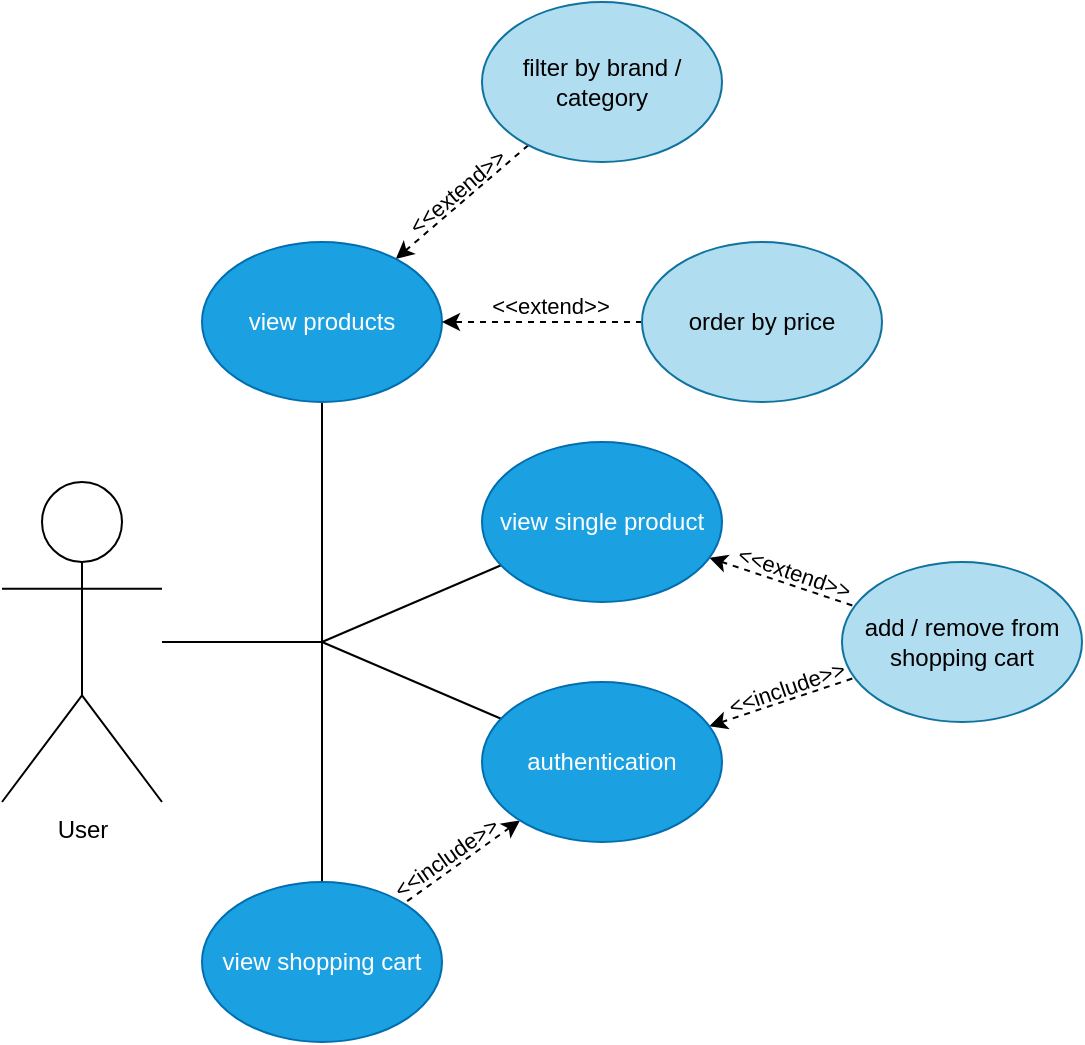 <mxfile version="17.2.4" type="device"><diagram id="vtqsokQALM-qQsjPemi5" name="Seite-1"><mxGraphModel dx="1038" dy="641" grid="1" gridSize="10" guides="1" tooltips="1" connect="1" arrows="1" fold="1" page="1" pageScale="1" pageWidth="827" pageHeight="1169" math="0" shadow="0"><root><mxCell id="0"/><mxCell id="1" parent="0"/><mxCell id="e8keutFCaq7xs0d0yBy9-1" value="User" style="shape=umlActor;verticalLabelPosition=bottom;verticalAlign=top;html=1;outlineConnect=0;" parent="1" vertex="1"><mxGeometry x="120" y="280" width="80" height="160" as="geometry"/></mxCell><mxCell id="e8keutFCaq7xs0d0yBy9-6" style="rounded=0;orthogonalLoop=1;jettySize=auto;html=1;startArrow=classic;startFill=1;endArrow=none;endFill=0;dashed=1;" parent="1" source="e8keutFCaq7xs0d0yBy9-2" target="e8keutFCaq7xs0d0yBy9-5" edge="1"><mxGeometry relative="1" as="geometry"/></mxCell><mxCell id="e8keutFCaq7xs0d0yBy9-8" value="&amp;lt;&amp;lt;extend&amp;gt;&amp;gt;" style="edgeLabel;html=1;align=center;verticalAlign=middle;resizable=0;points=[];rotation=-40;labelBackgroundColor=none;" parent="e8keutFCaq7xs0d0yBy9-6" vertex="1" connectable="0"><mxGeometry x="-0.29" y="1" relative="1" as="geometry"><mxPoint x="7" y="-13" as="offset"/></mxGeometry></mxCell><mxCell id="e8keutFCaq7xs0d0yBy9-23" style="edgeStyle=none;rounded=0;orthogonalLoop=1;jettySize=auto;html=1;startArrow=none;startFill=0;endArrow=none;endFill=0;" parent="1" source="e8keutFCaq7xs0d0yBy9-2" edge="1"><mxGeometry relative="1" as="geometry"><mxPoint x="280" y="360.0" as="targetPoint"/></mxGeometry></mxCell><mxCell id="e8keutFCaq7xs0d0yBy9-2" value="view products" style="ellipse;whiteSpace=wrap;html=1;fillColor=#1ba1e2;fontColor=#ffffff;strokeColor=#006EAF;" parent="1" vertex="1"><mxGeometry x="220" y="160" width="120" height="80" as="geometry"/></mxCell><mxCell id="e8keutFCaq7xs0d0yBy9-13" style="edgeStyle=none;rounded=0;orthogonalLoop=1;jettySize=auto;html=1;dashed=1;startArrow=classic;startFill=1;endArrow=none;endFill=0;" parent="1" source="e8keutFCaq7xs0d0yBy9-3" target="e8keutFCaq7xs0d0yBy9-11" edge="1"><mxGeometry relative="1" as="geometry"/></mxCell><mxCell id="e8keutFCaq7xs0d0yBy9-14" value="&amp;lt;&amp;lt;extend&amp;gt;&amp;gt;" style="edgeLabel;html=1;align=center;verticalAlign=middle;resizable=0;points=[];labelBackgroundColor=none;rotation=19;" parent="e8keutFCaq7xs0d0yBy9-13" vertex="1" connectable="0"><mxGeometry x="-0.305" y="-1" relative="1" as="geometry"><mxPoint x="17" y="-3" as="offset"/></mxGeometry></mxCell><mxCell id="e8keutFCaq7xs0d0yBy9-24" style="edgeStyle=none;rounded=0;orthogonalLoop=1;jettySize=auto;html=1;startArrow=none;startFill=0;endArrow=none;endFill=0;" parent="1" source="e8keutFCaq7xs0d0yBy9-3" edge="1"><mxGeometry relative="1" as="geometry"><mxPoint x="280" y="360.0" as="targetPoint"/></mxGeometry></mxCell><mxCell id="e8keutFCaq7xs0d0yBy9-3" value="view single product" style="ellipse;whiteSpace=wrap;html=1;fillColor=#1ba1e2;fontColor=#ffffff;strokeColor=#006EAF;" parent="1" vertex="1"><mxGeometry x="360" y="260" width="120" height="80" as="geometry"/></mxCell><mxCell id="e8keutFCaq7xs0d0yBy9-16" style="edgeStyle=none;rounded=0;orthogonalLoop=1;jettySize=auto;html=1;dashed=1;startArrow=classic;startFill=1;endArrow=none;endFill=0;" parent="1" source="e8keutFCaq7xs0d0yBy9-4" target="e8keutFCaq7xs0d0yBy9-11" edge="1"><mxGeometry relative="1" as="geometry"/></mxCell><mxCell id="e8keutFCaq7xs0d0yBy9-17" value="&amp;lt;&amp;lt;include&amp;gt;&amp;gt;" style="edgeLabel;html=1;align=center;verticalAlign=middle;resizable=0;points=[];rotation=-19;labelBackgroundColor=none;" parent="e8keutFCaq7xs0d0yBy9-16" vertex="1" connectable="0"><mxGeometry x="-0.144" y="1" relative="1" as="geometry"><mxPoint x="7" y="-8" as="offset"/></mxGeometry></mxCell><mxCell id="e8keutFCaq7xs0d0yBy9-25" style="edgeStyle=none;rounded=0;orthogonalLoop=1;jettySize=auto;html=1;startArrow=none;startFill=0;endArrow=none;endFill=0;" parent="1" source="e8keutFCaq7xs0d0yBy9-4" edge="1"><mxGeometry relative="1" as="geometry"><mxPoint x="280" y="360.0" as="targetPoint"/></mxGeometry></mxCell><mxCell id="ZwYVLk2SFqKl9YQ5wb9e-1" style="rounded=0;orthogonalLoop=1;jettySize=auto;html=1;startArrow=classic;startFill=1;endArrow=none;endFill=0;dashed=1;" edge="1" parent="1" source="e8keutFCaq7xs0d0yBy9-4" target="e8keutFCaq7xs0d0yBy9-10"><mxGeometry relative="1" as="geometry"/></mxCell><mxCell id="ZwYVLk2SFqKl9YQ5wb9e-2" value="&amp;lt;&amp;lt;include&amp;gt;&amp;gt;" style="edgeLabel;html=1;align=center;verticalAlign=middle;resizable=0;points=[];labelBackgroundColor=none;rotation=-35;" vertex="1" connectable="0" parent="ZwYVLk2SFqKl9YQ5wb9e-1"><mxGeometry x="0.47" y="2" relative="1" as="geometry"><mxPoint x="4" y="-13" as="offset"/></mxGeometry></mxCell><mxCell id="e8keutFCaq7xs0d0yBy9-4" value="authentication" style="ellipse;whiteSpace=wrap;html=1;fillColor=#1ba1e2;fontColor=#ffffff;strokeColor=#006EAF;" parent="1" vertex="1"><mxGeometry x="360" y="380" width="120" height="80" as="geometry"/></mxCell><mxCell id="e8keutFCaq7xs0d0yBy9-5" value="filter by brand / category" style="ellipse;whiteSpace=wrap;html=1;fillColor=#b1ddf0;strokeColor=#10739e;" parent="1" vertex="1"><mxGeometry x="360" y="40" width="120" height="80" as="geometry"/></mxCell><mxCell id="e8keutFCaq7xs0d0yBy9-26" style="edgeStyle=none;rounded=0;orthogonalLoop=1;jettySize=auto;html=1;startArrow=none;startFill=0;endArrow=none;endFill=0;" parent="1" source="e8keutFCaq7xs0d0yBy9-10" edge="1"><mxGeometry relative="1" as="geometry"><mxPoint x="280" y="360.0" as="targetPoint"/></mxGeometry></mxCell><mxCell id="e8keutFCaq7xs0d0yBy9-10" value="view shopping cart" style="ellipse;whiteSpace=wrap;html=1;fillColor=#1ba1e2;fontColor=#ffffff;strokeColor=#006EAF;" parent="1" vertex="1"><mxGeometry x="220" y="480" width="120" height="80" as="geometry"/></mxCell><mxCell id="e8keutFCaq7xs0d0yBy9-11" value="add / remove from shopping cart" style="ellipse;whiteSpace=wrap;html=1;fillColor=#b1ddf0;strokeColor=#10739e;" parent="1" vertex="1"><mxGeometry x="540" y="320" width="120" height="80" as="geometry"/></mxCell><mxCell id="e8keutFCaq7xs0d0yBy9-22" value="" style="endArrow=none;html=1;rounded=0;" parent="1" edge="1"><mxGeometry width="50" height="50" relative="1" as="geometry"><mxPoint x="200" y="360" as="sourcePoint"/><mxPoint x="280" y="360" as="targetPoint"/></mxGeometry></mxCell><mxCell id="e8keutFCaq7xs0d0yBy9-28" style="edgeStyle=none;rounded=0;orthogonalLoop=1;jettySize=auto;html=1;startArrow=none;startFill=0;endArrow=classic;endFill=1;dashed=1;" parent="1" source="e8keutFCaq7xs0d0yBy9-27" target="e8keutFCaq7xs0d0yBy9-2" edge="1"><mxGeometry relative="1" as="geometry"/></mxCell><mxCell id="e8keutFCaq7xs0d0yBy9-29" value="&amp;lt;&amp;lt;extend&amp;gt;&amp;gt;" style="edgeLabel;html=1;align=center;verticalAlign=middle;resizable=0;points=[];labelBackgroundColor=none;" parent="e8keutFCaq7xs0d0yBy9-28" vertex="1" connectable="0"><mxGeometry x="-0.304" relative="1" as="geometry"><mxPoint x="-11" y="-8" as="offset"/></mxGeometry></mxCell><mxCell id="e8keutFCaq7xs0d0yBy9-27" value="order by price" style="ellipse;whiteSpace=wrap;html=1;fillColor=#b1ddf0;strokeColor=#10739e;" parent="1" vertex="1"><mxGeometry x="440" y="160" width="120" height="80" as="geometry"/></mxCell></root></mxGraphModel></diagram></mxfile>